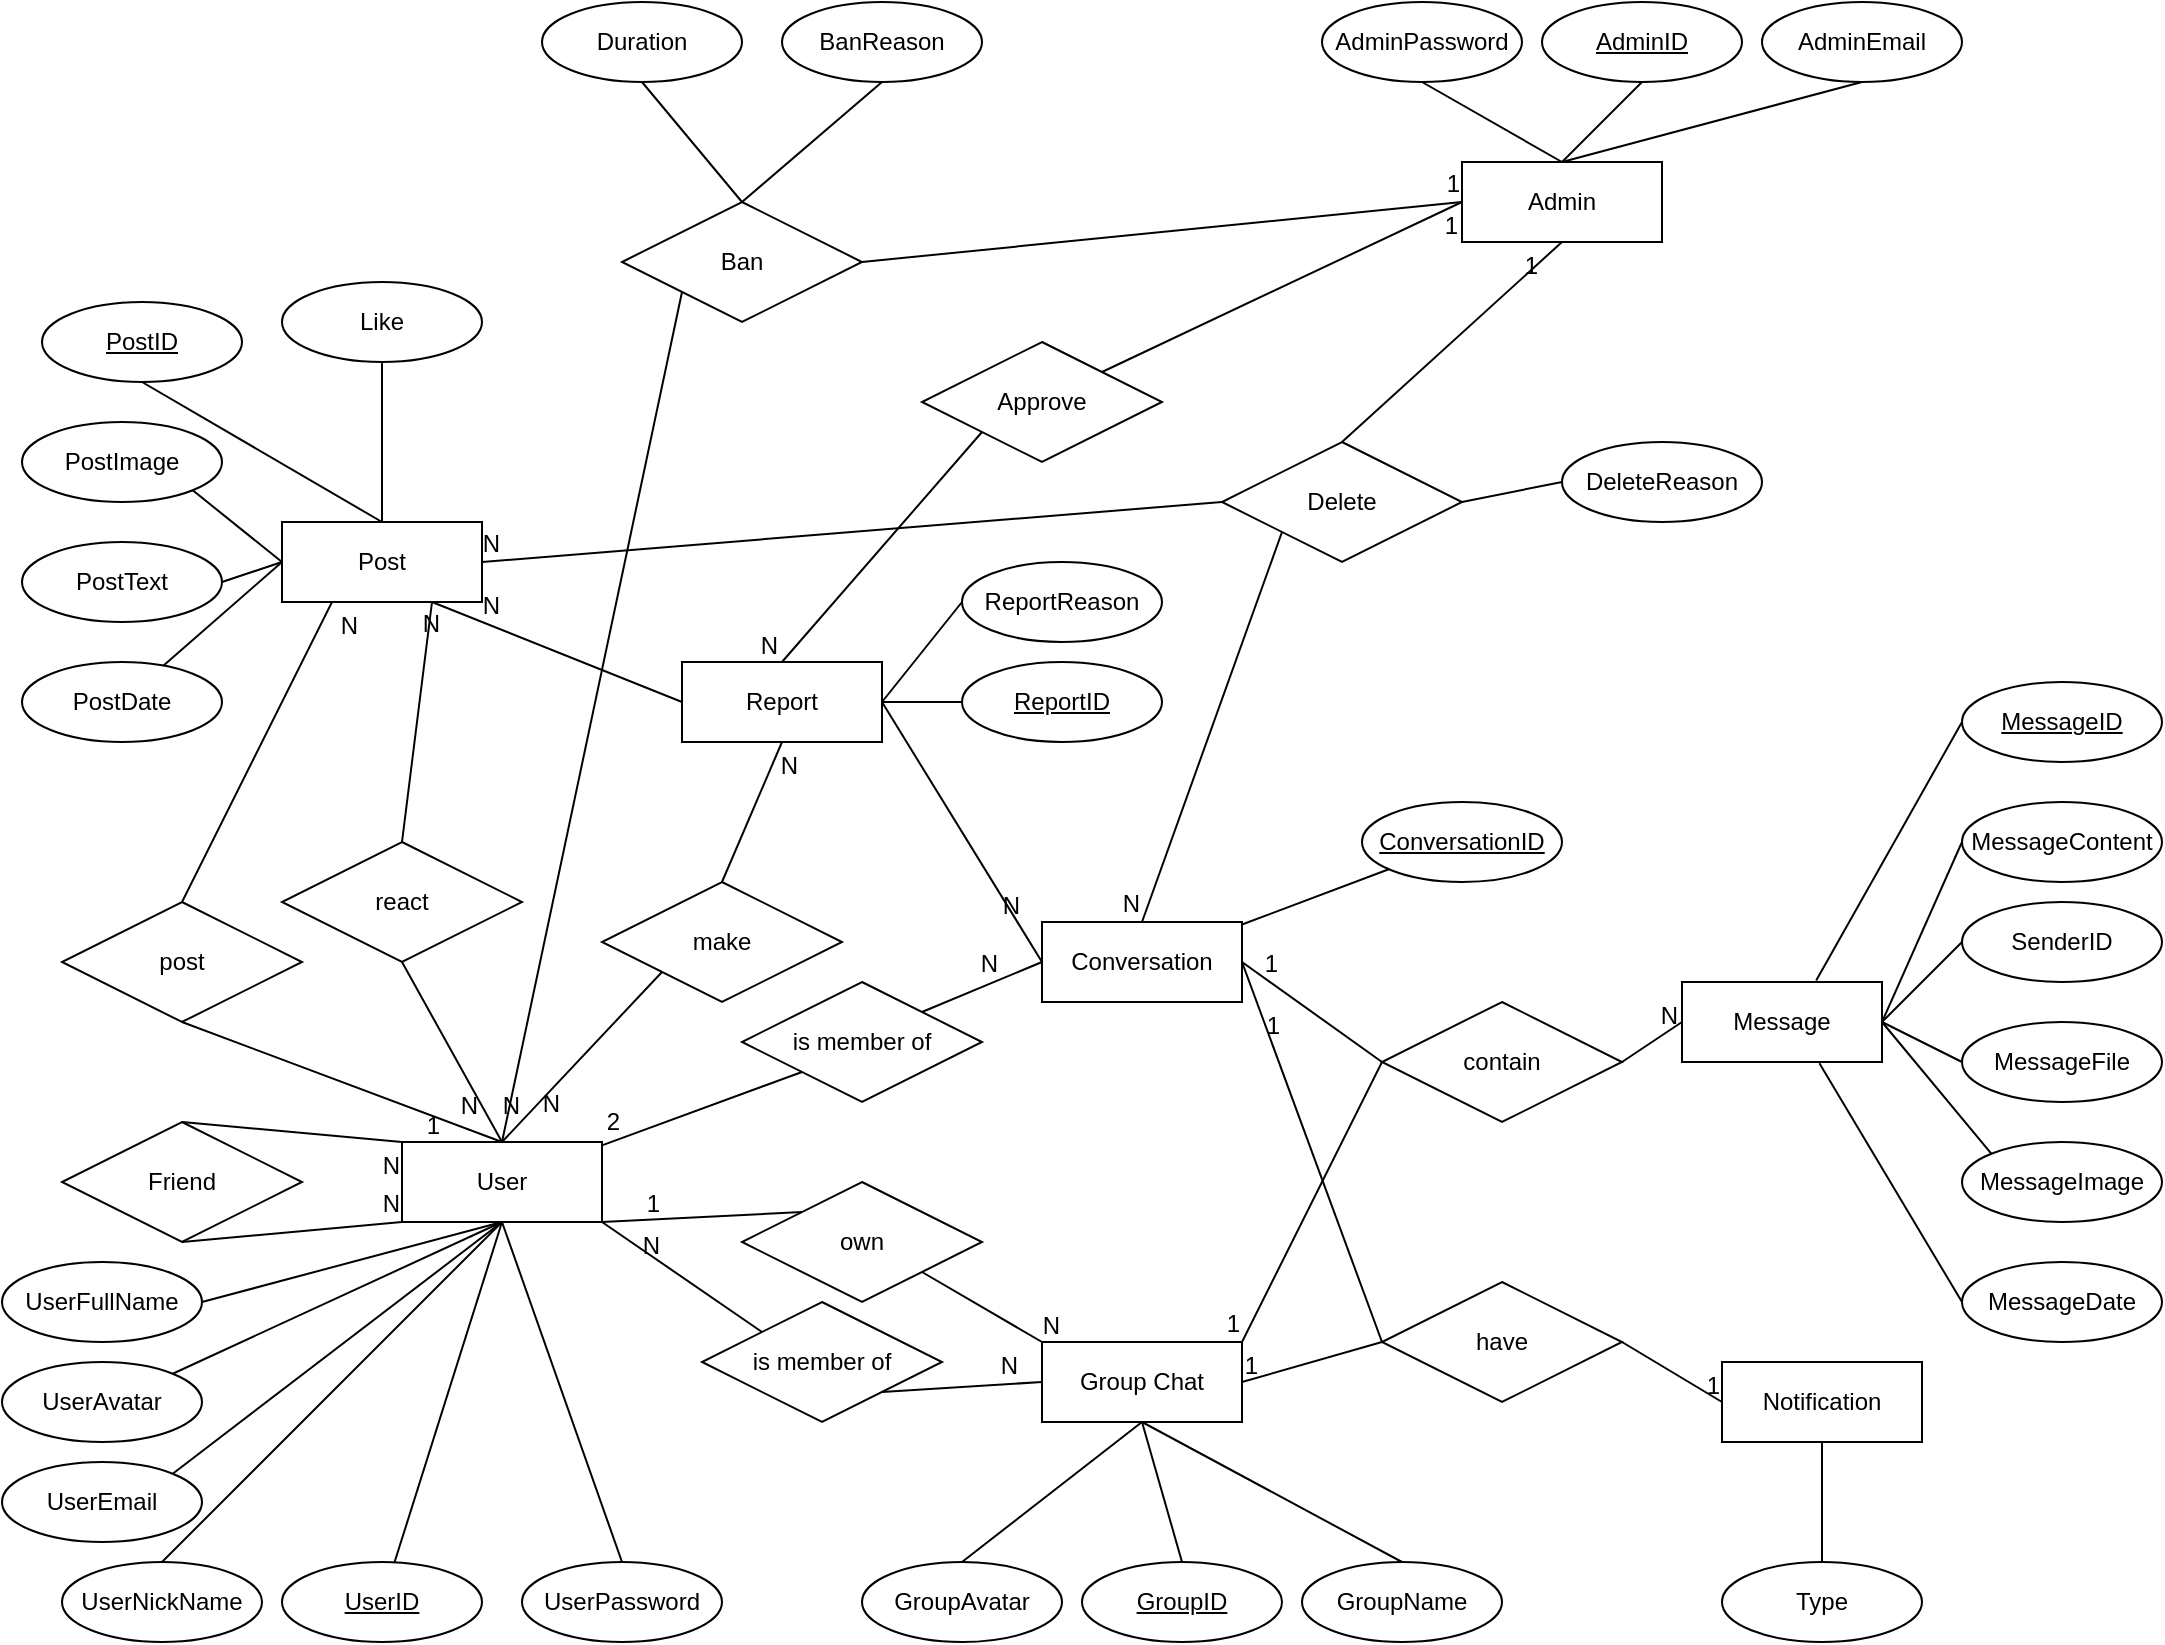 <mxfile version="24.3.0" type="device">
  <diagram id="R2lEEEUBdFMjLlhIrx00" name="Page-1">
    <mxGraphModel dx="1088" dy="434" grid="1" gridSize="10" guides="1" tooltips="1" connect="1" arrows="1" fold="1" page="1" pageScale="1" pageWidth="1100" pageHeight="1700" math="0" shadow="0" extFonts="Permanent Marker^https://fonts.googleapis.com/css?family=Permanent+Marker">
      <root>
        <mxCell id="0" />
        <mxCell id="1" parent="0" />
        <mxCell id="jnr5t35dVYKqkWViUGdp-8" value="User" style="whiteSpace=wrap;html=1;align=center;" parent="1" vertex="1">
          <mxGeometry x="210" y="630" width="100" height="40" as="geometry" />
        </mxCell>
        <mxCell id="jnr5t35dVYKqkWViUGdp-9" value="Group Chat" style="whiteSpace=wrap;html=1;align=center;" parent="1" vertex="1">
          <mxGeometry x="530" y="730" width="100" height="40" as="geometry" />
        </mxCell>
        <mxCell id="jnr5t35dVYKqkWViUGdp-10" value="Post" style="whiteSpace=wrap;html=1;align=center;" parent="1" vertex="1">
          <mxGeometry x="150" y="320" width="100" height="40" as="geometry" />
        </mxCell>
        <mxCell id="jnr5t35dVYKqkWViUGdp-11" value="Message" style="whiteSpace=wrap;html=1;align=center;" parent="1" vertex="1">
          <mxGeometry x="850" y="550" width="100" height="40" as="geometry" />
        </mxCell>
        <mxCell id="jnr5t35dVYKqkWViUGdp-12" value="Conversation" style="whiteSpace=wrap;html=1;align=center;" parent="1" vertex="1">
          <mxGeometry x="530" y="520" width="100" height="40" as="geometry" />
        </mxCell>
        <mxCell id="jnr5t35dVYKqkWViUGdp-13" value="is member of" style="shape=rhombus;perimeter=rhombusPerimeter;whiteSpace=wrap;html=1;align=center;" parent="1" vertex="1">
          <mxGeometry x="380" y="550" width="120" height="60" as="geometry" />
        </mxCell>
        <mxCell id="jnr5t35dVYKqkWViUGdp-15" value="post" style="shape=rhombus;perimeter=rhombusPerimeter;whiteSpace=wrap;html=1;align=center;" parent="1" vertex="1">
          <mxGeometry x="40" y="510" width="120" height="60" as="geometry" />
        </mxCell>
        <mxCell id="jnr5t35dVYKqkWViUGdp-16" value="contain" style="shape=rhombus;perimeter=rhombusPerimeter;whiteSpace=wrap;html=1;align=center;" parent="1" vertex="1">
          <mxGeometry x="700" y="560" width="120" height="60" as="geometry" />
        </mxCell>
        <mxCell id="jnr5t35dVYKqkWViUGdp-18" value="is member of" style="shape=rhombus;perimeter=rhombusPerimeter;whiteSpace=wrap;html=1;align=center;" parent="1" vertex="1">
          <mxGeometry x="360" y="710" width="120" height="60" as="geometry" />
        </mxCell>
        <mxCell id="jnr5t35dVYKqkWViUGdp-21" value="GroupID" style="ellipse;whiteSpace=wrap;html=1;align=center;fontStyle=4;" parent="1" vertex="1">
          <mxGeometry x="550" y="840" width="100" height="40" as="geometry" />
        </mxCell>
        <mxCell id="jnr5t35dVYKqkWViUGdp-22" value="ConversationID" style="ellipse;whiteSpace=wrap;html=1;align=center;fontStyle=4;" parent="1" vertex="1">
          <mxGeometry x="690" y="460" width="100" height="40" as="geometry" />
        </mxCell>
        <mxCell id="jnr5t35dVYKqkWViUGdp-23" value="UserID" style="ellipse;whiteSpace=wrap;html=1;align=center;fontStyle=4;" parent="1" vertex="1">
          <mxGeometry x="150" y="840" width="100" height="40" as="geometry" />
        </mxCell>
        <mxCell id="jnr5t35dVYKqkWViUGdp-24" value="MessageID" style="ellipse;whiteSpace=wrap;html=1;align=center;fontStyle=4;" parent="1" vertex="1">
          <mxGeometry x="990" y="400" width="100" height="40" as="geometry" />
        </mxCell>
        <mxCell id="jnr5t35dVYKqkWViUGdp-27" value="PostID" style="ellipse;whiteSpace=wrap;html=1;align=center;fontStyle=4;" parent="1" vertex="1">
          <mxGeometry x="30" y="210" width="100" height="40" as="geometry" />
        </mxCell>
        <mxCell id="jnr5t35dVYKqkWViUGdp-32" value="" style="endArrow=none;html=1;rounded=0;exitX=0;exitY=1;exitDx=0;exitDy=0;" parent="1" source="jnr5t35dVYKqkWViUGdp-13" target="jnr5t35dVYKqkWViUGdp-8" edge="1">
          <mxGeometry relative="1" as="geometry">
            <mxPoint x="500" y="690" as="sourcePoint" />
            <mxPoint x="660" y="690" as="targetPoint" />
          </mxGeometry>
        </mxCell>
        <mxCell id="jnr5t35dVYKqkWViUGdp-33" value="2" style="resizable=0;html=1;whiteSpace=wrap;align=right;verticalAlign=bottom;" parent="jnr5t35dVYKqkWViUGdp-32" connectable="0" vertex="1">
          <mxGeometry x="1" relative="1" as="geometry">
            <mxPoint x="10" y="-3" as="offset" />
          </mxGeometry>
        </mxCell>
        <mxCell id="jnr5t35dVYKqkWViUGdp-34" value="" style="endArrow=none;html=1;rounded=0;exitX=1;exitY=0;exitDx=0;exitDy=0;entryX=0;entryY=0.5;entryDx=0;entryDy=0;" parent="1" source="jnr5t35dVYKqkWViUGdp-13" target="jnr5t35dVYKqkWViUGdp-12" edge="1">
          <mxGeometry relative="1" as="geometry">
            <mxPoint x="500" y="690" as="sourcePoint" />
            <mxPoint x="660" y="690" as="targetPoint" />
          </mxGeometry>
        </mxCell>
        <mxCell id="jnr5t35dVYKqkWViUGdp-35" value="N" style="resizable=0;html=1;whiteSpace=wrap;align=right;verticalAlign=bottom;" parent="jnr5t35dVYKqkWViUGdp-34" connectable="0" vertex="1">
          <mxGeometry x="1" relative="1" as="geometry">
            <mxPoint x="-10" y="-20" as="offset" />
          </mxGeometry>
        </mxCell>
        <mxCell id="jnr5t35dVYKqkWViUGdp-37" value="" style="endArrow=none;html=1;rounded=0;entryX=0.5;entryY=1;entryDx=0;entryDy=0;" parent="1" source="jnr5t35dVYKqkWViUGdp-23" target="jnr5t35dVYKqkWViUGdp-8" edge="1">
          <mxGeometry relative="1" as="geometry">
            <mxPoint x="500" y="550" as="sourcePoint" />
            <mxPoint x="660" y="550" as="targetPoint" />
          </mxGeometry>
        </mxCell>
        <mxCell id="jnr5t35dVYKqkWViUGdp-40" value="" style="endArrow=none;html=1;rounded=0;" parent="1" source="jnr5t35dVYKqkWViUGdp-22" target="jnr5t35dVYKqkWViUGdp-12" edge="1">
          <mxGeometry relative="1" as="geometry">
            <mxPoint x="500" y="550" as="sourcePoint" />
            <mxPoint x="660" y="550" as="targetPoint" />
          </mxGeometry>
        </mxCell>
        <mxCell id="jnr5t35dVYKqkWViUGdp-41" value="" style="endArrow=none;html=1;rounded=0;entryX=1;entryY=0.5;entryDx=0;entryDy=0;exitX=0;exitY=0.5;exitDx=0;exitDy=0;" parent="1" source="jnr5t35dVYKqkWViUGdp-16" target="jnr5t35dVYKqkWViUGdp-12" edge="1">
          <mxGeometry relative="1" as="geometry">
            <mxPoint x="500" y="550" as="sourcePoint" />
            <mxPoint x="630" y="480" as="targetPoint" />
          </mxGeometry>
        </mxCell>
        <mxCell id="jnr5t35dVYKqkWViUGdp-42" value="1" style="resizable=0;html=1;whiteSpace=wrap;align=right;verticalAlign=bottom;" parent="jnr5t35dVYKqkWViUGdp-41" connectable="0" vertex="1">
          <mxGeometry x="1" relative="1" as="geometry">
            <mxPoint x="20" y="40" as="offset" />
          </mxGeometry>
        </mxCell>
        <mxCell id="jnr5t35dVYKqkWViUGdp-43" value="" style="endArrow=none;html=1;rounded=0;exitX=1;exitY=0.5;exitDx=0;exitDy=0;entryX=0;entryY=0.5;entryDx=0;entryDy=0;" parent="1" source="jnr5t35dVYKqkWViUGdp-16" target="jnr5t35dVYKqkWViUGdp-11" edge="1">
          <mxGeometry relative="1" as="geometry">
            <mxPoint x="810" y="640" as="sourcePoint" />
            <mxPoint x="680" y="490" as="targetPoint" />
          </mxGeometry>
        </mxCell>
        <mxCell id="jnr5t35dVYKqkWViUGdp-44" value="N" style="resizable=0;html=1;whiteSpace=wrap;align=right;verticalAlign=bottom;" parent="jnr5t35dVYKqkWViUGdp-43" connectable="0" vertex="1">
          <mxGeometry x="1" relative="1" as="geometry">
            <mxPoint y="5" as="offset" />
          </mxGeometry>
        </mxCell>
        <mxCell id="jnr5t35dVYKqkWViUGdp-46" value="" style="endArrow=none;html=1;rounded=0;exitX=0.671;exitY=-0.019;exitDx=0;exitDy=0;exitPerimeter=0;entryX=0;entryY=0.5;entryDx=0;entryDy=0;" parent="1" source="jnr5t35dVYKqkWViUGdp-11" target="jnr5t35dVYKqkWViUGdp-24" edge="1">
          <mxGeometry relative="1" as="geometry">
            <mxPoint x="670" y="570" as="sourcePoint" />
            <mxPoint x="830" y="570" as="targetPoint" />
          </mxGeometry>
        </mxCell>
        <mxCell id="jnr5t35dVYKqkWViUGdp-47" value="" style="endArrow=none;html=1;rounded=0;entryX=0.5;entryY=1;entryDx=0;entryDy=0;exitX=0.5;exitY=0;exitDx=0;exitDy=0;" parent="1" source="jnr5t35dVYKqkWViUGdp-10" target="jnr5t35dVYKqkWViUGdp-27" edge="1">
          <mxGeometry relative="1" as="geometry">
            <mxPoint x="200" y="300" as="sourcePoint" />
            <mxPoint x="910" y="150" as="targetPoint" />
          </mxGeometry>
        </mxCell>
        <mxCell id="jnr5t35dVYKqkWViUGdp-48" value="" style="endArrow=none;html=1;rounded=0;entryX=0.5;entryY=0;entryDx=0;entryDy=0;exitX=0.5;exitY=1;exitDx=0;exitDy=0;" parent="1" source="jnr5t35dVYKqkWViUGdp-15" target="jnr5t35dVYKqkWViUGdp-8" edge="1">
          <mxGeometry relative="1" as="geometry">
            <mxPoint x="300" y="410" as="sourcePoint" />
            <mxPoint x="590" y="790" as="targetPoint" />
          </mxGeometry>
        </mxCell>
        <mxCell id="jnr5t35dVYKqkWViUGdp-49" value="1" style="resizable=0;html=1;whiteSpace=wrap;align=right;verticalAlign=bottom;" parent="jnr5t35dVYKqkWViUGdp-48" connectable="0" vertex="1">
          <mxGeometry x="1" relative="1" as="geometry">
            <mxPoint x="-30" as="offset" />
          </mxGeometry>
        </mxCell>
        <mxCell id="jnr5t35dVYKqkWViUGdp-50" value="" style="endArrow=none;html=1;rounded=0;entryX=0.25;entryY=1;entryDx=0;entryDy=0;exitX=0.5;exitY=0;exitDx=0;exitDy=0;" parent="1" source="jnr5t35dVYKqkWViUGdp-15" target="jnr5t35dVYKqkWViUGdp-10" edge="1">
          <mxGeometry relative="1" as="geometry">
            <mxPoint x="140" y="420" as="sourcePoint" />
            <mxPoint x="710" y="150" as="targetPoint" />
          </mxGeometry>
        </mxCell>
        <mxCell id="jnr5t35dVYKqkWViUGdp-51" value="N" style="resizable=0;html=1;whiteSpace=wrap;align=right;verticalAlign=bottom;" parent="jnr5t35dVYKqkWViUGdp-50" connectable="0" vertex="1">
          <mxGeometry x="1" relative="1" as="geometry">
            <mxPoint x="15" y="20" as="offset" />
          </mxGeometry>
        </mxCell>
        <mxCell id="jnr5t35dVYKqkWViUGdp-54" value="" style="endArrow=none;html=1;rounded=0;entryX=1;entryY=1;entryDx=0;entryDy=0;exitX=0;exitY=0;exitDx=0;exitDy=0;" parent="1" source="jnr5t35dVYKqkWViUGdp-18" target="jnr5t35dVYKqkWViUGdp-8" edge="1">
          <mxGeometry relative="1" as="geometry">
            <mxPoint x="230" y="850" as="sourcePoint" />
            <mxPoint x="390" y="850" as="targetPoint" />
          </mxGeometry>
        </mxCell>
        <mxCell id="jnr5t35dVYKqkWViUGdp-55" value="N" style="resizable=0;html=1;whiteSpace=wrap;align=right;verticalAlign=bottom;" parent="jnr5t35dVYKqkWViUGdp-54" connectable="0" vertex="1">
          <mxGeometry x="1" relative="1" as="geometry">
            <mxPoint x="30" y="20" as="offset" />
          </mxGeometry>
        </mxCell>
        <mxCell id="jnr5t35dVYKqkWViUGdp-56" value="" style="endArrow=none;html=1;rounded=0;entryX=0;entryY=0.5;entryDx=0;entryDy=0;exitX=1;exitY=1;exitDx=0;exitDy=0;" parent="1" source="jnr5t35dVYKqkWViUGdp-18" target="jnr5t35dVYKqkWViUGdp-9" edge="1">
          <mxGeometry relative="1" as="geometry">
            <mxPoint x="230" y="850" as="sourcePoint" />
            <mxPoint x="390" y="850" as="targetPoint" />
          </mxGeometry>
        </mxCell>
        <mxCell id="jnr5t35dVYKqkWViUGdp-57" value="N" style="resizable=0;html=1;whiteSpace=wrap;align=right;verticalAlign=bottom;" parent="jnr5t35dVYKqkWViUGdp-56" connectable="0" vertex="1">
          <mxGeometry x="1" relative="1" as="geometry">
            <mxPoint x="-10" as="offset" />
          </mxGeometry>
        </mxCell>
        <mxCell id="jnr5t35dVYKqkWViUGdp-58" value="" style="endArrow=none;html=1;rounded=0;entryX=0.5;entryY=0;entryDx=0;entryDy=0;exitX=0.5;exitY=1;exitDx=0;exitDy=0;" parent="1" source="jnr5t35dVYKqkWViUGdp-9" target="jnr5t35dVYKqkWViUGdp-21" edge="1">
          <mxGeometry relative="1" as="geometry">
            <mxPoint x="110" y="900" as="sourcePoint" />
            <mxPoint x="270" y="900" as="targetPoint" />
          </mxGeometry>
        </mxCell>
        <mxCell id="jnr5t35dVYKqkWViUGdp-59" value="Friend" style="shape=rhombus;perimeter=rhombusPerimeter;whiteSpace=wrap;html=1;align=center;" parent="1" vertex="1">
          <mxGeometry x="40" y="620" width="120" height="60" as="geometry" />
        </mxCell>
        <mxCell id="jnr5t35dVYKqkWViUGdp-61" value="" style="endArrow=none;html=1;rounded=0;entryX=0;entryY=0;entryDx=0;entryDy=0;exitX=0.5;exitY=0;exitDx=0;exitDy=0;" parent="1" source="jnr5t35dVYKqkWViUGdp-59" target="jnr5t35dVYKqkWViUGdp-8" edge="1">
          <mxGeometry relative="1" as="geometry">
            <mxPoint x="480" y="590" as="sourcePoint" />
            <mxPoint x="640" y="590" as="targetPoint" />
          </mxGeometry>
        </mxCell>
        <mxCell id="jnr5t35dVYKqkWViUGdp-62" value="N" style="resizable=0;html=1;whiteSpace=wrap;align=right;verticalAlign=bottom;" parent="jnr5t35dVYKqkWViUGdp-61" connectable="0" vertex="1">
          <mxGeometry x="1" relative="1" as="geometry">
            <mxPoint y="20" as="offset" />
          </mxGeometry>
        </mxCell>
        <mxCell id="jnr5t35dVYKqkWViUGdp-63" value="" style="endArrow=none;html=1;rounded=0;entryX=0;entryY=1;entryDx=0;entryDy=0;exitX=0.5;exitY=1;exitDx=0;exitDy=0;" parent="1" source="jnr5t35dVYKqkWViUGdp-59" target="jnr5t35dVYKqkWViUGdp-8" edge="1">
          <mxGeometry relative="1" as="geometry">
            <mxPoint x="300" y="670" as="sourcePoint" />
            <mxPoint x="460" y="670" as="targetPoint" />
          </mxGeometry>
        </mxCell>
        <mxCell id="jnr5t35dVYKqkWViUGdp-64" value="N" style="resizable=0;html=1;whiteSpace=wrap;align=right;verticalAlign=bottom;" parent="jnr5t35dVYKqkWViUGdp-63" connectable="0" vertex="1">
          <mxGeometry x="1" relative="1" as="geometry" />
        </mxCell>
        <mxCell id="jnr5t35dVYKqkWViUGdp-65" value="own" style="shape=rhombus;perimeter=rhombusPerimeter;whiteSpace=wrap;html=1;align=center;" parent="1" vertex="1">
          <mxGeometry x="380" y="650" width="120" height="60" as="geometry" />
        </mxCell>
        <mxCell id="jnr5t35dVYKqkWViUGdp-69" value="" style="endArrow=none;html=1;rounded=0;entryX=1;entryY=0;entryDx=0;entryDy=0;exitX=0;exitY=0.5;exitDx=0;exitDy=0;" parent="1" source="jnr5t35dVYKqkWViUGdp-16" target="jnr5t35dVYKqkWViUGdp-9" edge="1">
          <mxGeometry relative="1" as="geometry">
            <mxPoint x="720" y="715" as="sourcePoint" />
            <mxPoint x="470" y="820" as="targetPoint" />
          </mxGeometry>
        </mxCell>
        <mxCell id="jnr5t35dVYKqkWViUGdp-70" value="1" style="resizable=0;html=1;whiteSpace=wrap;align=right;verticalAlign=bottom;" parent="jnr5t35dVYKqkWViUGdp-69" connectable="0" vertex="1">
          <mxGeometry x="1" relative="1" as="geometry" />
        </mxCell>
        <mxCell id="jnr5t35dVYKqkWViUGdp-72" value="" style="endArrow=none;html=1;rounded=0;entryX=1;entryY=1;entryDx=0;entryDy=0;exitX=0;exitY=0;exitDx=0;exitDy=0;" parent="1" source="jnr5t35dVYKqkWViUGdp-65" target="jnr5t35dVYKqkWViUGdp-8" edge="1">
          <mxGeometry relative="1" as="geometry">
            <mxPoint x="250" y="800" as="sourcePoint" />
            <mxPoint x="410" y="800" as="targetPoint" />
          </mxGeometry>
        </mxCell>
        <mxCell id="jnr5t35dVYKqkWViUGdp-73" value="1" style="resizable=0;html=1;whiteSpace=wrap;align=right;verticalAlign=bottom;" parent="jnr5t35dVYKqkWViUGdp-72" connectable="0" vertex="1">
          <mxGeometry x="1" relative="1" as="geometry">
            <mxPoint x="30" as="offset" />
          </mxGeometry>
        </mxCell>
        <mxCell id="jnr5t35dVYKqkWViUGdp-74" value="" style="endArrow=none;html=1;rounded=0;exitX=1;exitY=1;exitDx=0;exitDy=0;entryX=0;entryY=0;entryDx=0;entryDy=0;" parent="1" source="jnr5t35dVYKqkWViUGdp-65" target="jnr5t35dVYKqkWViUGdp-9" edge="1">
          <mxGeometry relative="1" as="geometry">
            <mxPoint x="250" y="800" as="sourcePoint" />
            <mxPoint x="590" y="810" as="targetPoint" />
          </mxGeometry>
        </mxCell>
        <mxCell id="jnr5t35dVYKqkWViUGdp-75" value="N" style="resizable=0;html=1;whiteSpace=wrap;align=right;verticalAlign=bottom;" parent="jnr5t35dVYKqkWViUGdp-74" connectable="0" vertex="1">
          <mxGeometry x="1" relative="1" as="geometry">
            <mxPoint x="10" as="offset" />
          </mxGeometry>
        </mxCell>
        <mxCell id="FNGWZpLcqbX-GjJXixlr-2" value="Admin" style="whiteSpace=wrap;html=1;align=center;" parent="1" vertex="1">
          <mxGeometry x="740" y="140" width="100" height="40" as="geometry" />
        </mxCell>
        <mxCell id="FNGWZpLcqbX-GjJXixlr-4" value="react" style="shape=rhombus;perimeter=rhombusPerimeter;whiteSpace=wrap;html=1;align=center;" parent="1" vertex="1">
          <mxGeometry x="150" y="480" width="120" height="60" as="geometry" />
        </mxCell>
        <mxCell id="FNGWZpLcqbX-GjJXixlr-15" value="" style="endArrow=none;html=1;rounded=0;entryX=0.75;entryY=1;entryDx=0;entryDy=0;exitX=0.5;exitY=0;exitDx=0;exitDy=0;" parent="1" source="FNGWZpLcqbX-GjJXixlr-4" target="jnr5t35dVYKqkWViUGdp-10" edge="1">
          <mxGeometry relative="1" as="geometry">
            <mxPoint x="260" y="410" as="sourcePoint" />
            <mxPoint x="440" y="390" as="targetPoint" />
          </mxGeometry>
        </mxCell>
        <mxCell id="FNGWZpLcqbX-GjJXixlr-16" value="N" style="resizable=0;html=1;whiteSpace=wrap;align=right;verticalAlign=bottom;" parent="FNGWZpLcqbX-GjJXixlr-15" connectable="0" vertex="1">
          <mxGeometry x="1" relative="1" as="geometry">
            <mxPoint x="5" y="20" as="offset" />
          </mxGeometry>
        </mxCell>
        <mxCell id="FNGWZpLcqbX-GjJXixlr-17" value="" style="endArrow=none;html=1;rounded=0;exitX=0.5;exitY=1;exitDx=0;exitDy=0;entryX=0.5;entryY=0;entryDx=0;entryDy=0;" parent="1" source="FNGWZpLcqbX-GjJXixlr-4" target="jnr5t35dVYKqkWViUGdp-8" edge="1">
          <mxGeometry relative="1" as="geometry">
            <mxPoint x="280" y="480" as="sourcePoint" />
            <mxPoint x="240" y="600" as="targetPoint" />
            <Array as="points" />
          </mxGeometry>
        </mxCell>
        <mxCell id="FNGWZpLcqbX-GjJXixlr-18" value="N" style="resizable=0;html=1;whiteSpace=wrap;align=right;verticalAlign=bottom;" parent="FNGWZpLcqbX-GjJXixlr-17" connectable="0" vertex="1">
          <mxGeometry x="1" relative="1" as="geometry">
            <mxPoint x="10" y="-10" as="offset" />
          </mxGeometry>
        </mxCell>
        <mxCell id="Y2GVKlUuFtBU3G3jMzwH-1" value="UserFullName" style="ellipse;whiteSpace=wrap;html=1;align=center;" parent="1" vertex="1">
          <mxGeometry x="10" y="690" width="100" height="40" as="geometry" />
        </mxCell>
        <mxCell id="Y2GVKlUuFtBU3G3jMzwH-2" value="UserPassword" style="ellipse;whiteSpace=wrap;html=1;align=center;" parent="1" vertex="1">
          <mxGeometry x="270" y="840" width="100" height="40" as="geometry" />
        </mxCell>
        <mxCell id="Y2GVKlUuFtBU3G3jMzwH-3" value="UserAvatar" style="ellipse;whiteSpace=wrap;html=1;align=center;" parent="1" vertex="1">
          <mxGeometry x="10" y="740" width="100" height="40" as="geometry" />
        </mxCell>
        <mxCell id="Y2GVKlUuFtBU3G3jMzwH-4" value="UserEmail" style="ellipse;whiteSpace=wrap;html=1;align=center;" parent="1" vertex="1">
          <mxGeometry x="10" y="790" width="100" height="40" as="geometry" />
        </mxCell>
        <mxCell id="Y2GVKlUuFtBU3G3jMzwH-6" value="PostText" style="ellipse;whiteSpace=wrap;html=1;align=center;" parent="1" vertex="1">
          <mxGeometry x="20" y="330" width="100" height="40" as="geometry" />
        </mxCell>
        <mxCell id="Y2GVKlUuFtBU3G3jMzwH-7" value="PostImage" style="ellipse;whiteSpace=wrap;html=1;align=center;" parent="1" vertex="1">
          <mxGeometry x="20" y="270" width="100" height="40" as="geometry" />
        </mxCell>
        <mxCell id="Y2GVKlUuFtBU3G3jMzwH-8" value="MessageContent" style="ellipse;whiteSpace=wrap;html=1;align=center;" parent="1" vertex="1">
          <mxGeometry x="990" y="460" width="100" height="40" as="geometry" />
        </mxCell>
        <mxCell id="Y2GVKlUuFtBU3G3jMzwH-9" value="SenderID" style="ellipse;whiteSpace=wrap;html=1;align=center;" parent="1" vertex="1">
          <mxGeometry x="990" y="510" width="100" height="40" as="geometry" />
        </mxCell>
        <mxCell id="Y2GVKlUuFtBU3G3jMzwH-10" value="GroupName" style="ellipse;whiteSpace=wrap;html=1;align=center;" parent="1" vertex="1">
          <mxGeometry x="660" y="840" width="100" height="40" as="geometry" />
        </mxCell>
        <mxCell id="Y2GVKlUuFtBU3G3jMzwH-11" value="MessageDate" style="ellipse;whiteSpace=wrap;html=1;align=center;" parent="1" vertex="1">
          <mxGeometry x="990" y="690" width="100" height="40" as="geometry" />
        </mxCell>
        <mxCell id="Y2GVKlUuFtBU3G3jMzwH-12" value="PostDate" style="ellipse;whiteSpace=wrap;html=1;align=center;" parent="1" vertex="1">
          <mxGeometry x="20" y="390" width="100" height="40" as="geometry" />
        </mxCell>
        <mxCell id="Y2GVKlUuFtBU3G3jMzwH-13" value="Like" style="ellipse;whiteSpace=wrap;html=1;align=center;" parent="1" vertex="1">
          <mxGeometry x="150" y="200" width="100" height="40" as="geometry" />
        </mxCell>
        <mxCell id="Y2GVKlUuFtBU3G3jMzwH-14" value="" style="endArrow=none;html=1;rounded=0;entryX=0.5;entryY=1;entryDx=0;entryDy=0;exitX=1;exitY=0.5;exitDx=0;exitDy=0;" parent="1" source="Y2GVKlUuFtBU3G3jMzwH-1" target="jnr5t35dVYKqkWViUGdp-8" edge="1">
          <mxGeometry relative="1" as="geometry">
            <mxPoint x="240" y="720" as="sourcePoint" />
            <mxPoint x="400" y="720" as="targetPoint" />
          </mxGeometry>
        </mxCell>
        <mxCell id="Y2GVKlUuFtBU3G3jMzwH-15" value="" style="endArrow=none;html=1;rounded=0;entryX=0.5;entryY=1;entryDx=0;entryDy=0;exitX=1;exitY=0;exitDx=0;exitDy=0;" parent="1" source="Y2GVKlUuFtBU3G3jMzwH-3" target="jnr5t35dVYKqkWViUGdp-8" edge="1">
          <mxGeometry relative="1" as="geometry">
            <mxPoint x="240" y="720" as="sourcePoint" />
            <mxPoint x="400" y="720" as="targetPoint" />
          </mxGeometry>
        </mxCell>
        <mxCell id="Y2GVKlUuFtBU3G3jMzwH-16" value="" style="endArrow=none;html=1;rounded=0;entryX=0.5;entryY=1;entryDx=0;entryDy=0;exitX=1;exitY=0;exitDx=0;exitDy=0;" parent="1" source="Y2GVKlUuFtBU3G3jMzwH-4" target="jnr5t35dVYKqkWViUGdp-8" edge="1">
          <mxGeometry relative="1" as="geometry">
            <mxPoint x="240" y="720" as="sourcePoint" />
            <mxPoint x="400" y="720" as="targetPoint" />
          </mxGeometry>
        </mxCell>
        <mxCell id="Y2GVKlUuFtBU3G3jMzwH-17" value="" style="endArrow=none;html=1;rounded=0;entryX=0.5;entryY=1;entryDx=0;entryDy=0;exitX=0.5;exitY=0;exitDx=0;exitDy=0;" parent="1" source="Y2GVKlUuFtBU3G3jMzwH-2" target="jnr5t35dVYKqkWViUGdp-8" edge="1">
          <mxGeometry relative="1" as="geometry">
            <mxPoint x="240" y="720" as="sourcePoint" />
            <mxPoint x="400" y="720" as="targetPoint" />
          </mxGeometry>
        </mxCell>
        <mxCell id="Y2GVKlUuFtBU3G3jMzwH-18" value="" style="endArrow=none;html=1;rounded=0;entryX=0;entryY=0.5;entryDx=0;entryDy=0;" parent="1" source="Y2GVKlUuFtBU3G3jMzwH-12" target="jnr5t35dVYKqkWViUGdp-10" edge="1">
          <mxGeometry relative="1" as="geometry">
            <mxPoint x="240" y="630" as="sourcePoint" />
            <mxPoint x="400" y="630" as="targetPoint" />
          </mxGeometry>
        </mxCell>
        <mxCell id="Y2GVKlUuFtBU3G3jMzwH-19" value="" style="endArrow=none;html=1;rounded=0;entryX=0;entryY=0.5;entryDx=0;entryDy=0;exitX=1;exitY=0.5;exitDx=0;exitDy=0;" parent="1" source="Y2GVKlUuFtBU3G3jMzwH-6" target="jnr5t35dVYKqkWViUGdp-10" edge="1">
          <mxGeometry relative="1" as="geometry">
            <mxPoint x="240" y="430" as="sourcePoint" />
            <mxPoint x="400" y="430" as="targetPoint" />
          </mxGeometry>
        </mxCell>
        <mxCell id="Y2GVKlUuFtBU3G3jMzwH-20" value="" style="endArrow=none;html=1;rounded=0;entryX=1;entryY=1;entryDx=0;entryDy=0;exitX=0;exitY=0.5;exitDx=0;exitDy=0;" parent="1" source="jnr5t35dVYKqkWViUGdp-10" target="Y2GVKlUuFtBU3G3jMzwH-7" edge="1">
          <mxGeometry relative="1" as="geometry">
            <mxPoint x="240" y="430" as="sourcePoint" />
            <mxPoint x="400" y="430" as="targetPoint" />
          </mxGeometry>
        </mxCell>
        <mxCell id="Y2GVKlUuFtBU3G3jMzwH-21" value="" style="endArrow=none;html=1;rounded=0;entryX=0.5;entryY=1;entryDx=0;entryDy=0;exitX=0.5;exitY=0;exitDx=0;exitDy=0;" parent="1" source="jnr5t35dVYKqkWViUGdp-10" target="Y2GVKlUuFtBU3G3jMzwH-13" edge="1">
          <mxGeometry relative="1" as="geometry">
            <mxPoint x="240" y="430" as="sourcePoint" />
            <mxPoint x="400" y="430" as="targetPoint" />
          </mxGeometry>
        </mxCell>
        <mxCell id="Y2GVKlUuFtBU3G3jMzwH-22" value="" style="endArrow=none;html=1;rounded=0;entryX=0;entryY=0.5;entryDx=0;entryDy=0;exitX=0.687;exitY=1.017;exitDx=0;exitDy=0;exitPerimeter=0;" parent="1" source="jnr5t35dVYKqkWViUGdp-11" target="Y2GVKlUuFtBU3G3jMzwH-11" edge="1">
          <mxGeometry relative="1" as="geometry">
            <mxPoint x="780" y="620" as="sourcePoint" />
            <mxPoint x="880" y="760" as="targetPoint" />
          </mxGeometry>
        </mxCell>
        <mxCell id="Y2GVKlUuFtBU3G3jMzwH-23" value="" style="endArrow=none;html=1;rounded=0;exitX=1;exitY=0.5;exitDx=0;exitDy=0;entryX=0;entryY=0.5;entryDx=0;entryDy=0;" parent="1" source="jnr5t35dVYKqkWViUGdp-11" target="Y2GVKlUuFtBU3G3jMzwH-9" edge="1">
          <mxGeometry relative="1" as="geometry">
            <mxPoint x="720" y="660" as="sourcePoint" />
            <mxPoint x="880" y="660" as="targetPoint" />
          </mxGeometry>
        </mxCell>
        <mxCell id="Y2GVKlUuFtBU3G3jMzwH-24" value="" style="endArrow=none;html=1;rounded=0;entryX=0;entryY=0.5;entryDx=0;entryDy=0;exitX=1;exitY=0.5;exitDx=0;exitDy=0;" parent="1" source="jnr5t35dVYKqkWViUGdp-11" target="Y2GVKlUuFtBU3G3jMzwH-8" edge="1">
          <mxGeometry relative="1" as="geometry">
            <mxPoint x="720" y="660" as="sourcePoint" />
            <mxPoint x="880" y="660" as="targetPoint" />
          </mxGeometry>
        </mxCell>
        <mxCell id="Y2GVKlUuFtBU3G3jMzwH-25" value="" style="endArrow=none;html=1;rounded=0;entryX=0.5;entryY=0;entryDx=0;entryDy=0;exitX=0.5;exitY=1;exitDx=0;exitDy=0;" parent="1" source="jnr5t35dVYKqkWViUGdp-9" target="Y2GVKlUuFtBU3G3jMzwH-10" edge="1">
          <mxGeometry relative="1" as="geometry">
            <mxPoint x="700" y="820" as="sourcePoint" />
            <mxPoint x="860" y="820" as="targetPoint" />
          </mxGeometry>
        </mxCell>
        <mxCell id="bVT8bqeU5Rs17WMrXJt0-1" value="GroupAvatar" style="ellipse;whiteSpace=wrap;html=1;align=center;" parent="1" vertex="1">
          <mxGeometry x="440" y="840" width="100" height="40" as="geometry" />
        </mxCell>
        <mxCell id="bVT8bqeU5Rs17WMrXJt0-2" value="" style="endArrow=none;html=1;rounded=0;entryX=0.5;entryY=0;entryDx=0;entryDy=0;exitX=0.5;exitY=1;exitDx=0;exitDy=0;" parent="1" source="jnr5t35dVYKqkWViUGdp-9" target="bVT8bqeU5Rs17WMrXJt0-1" edge="1">
          <mxGeometry relative="1" as="geometry">
            <mxPoint x="600" y="780" as="sourcePoint" />
            <mxPoint x="720" y="850" as="targetPoint" />
          </mxGeometry>
        </mxCell>
        <mxCell id="bVT8bqeU5Rs17WMrXJt0-3" value="UserNickName" style="ellipse;whiteSpace=wrap;html=1;align=center;" parent="1" vertex="1">
          <mxGeometry x="40" y="840" width="100" height="40" as="geometry" />
        </mxCell>
        <mxCell id="bVT8bqeU5Rs17WMrXJt0-4" value="" style="endArrow=none;html=1;rounded=0;exitX=0.5;exitY=0;exitDx=0;exitDy=0;" parent="1" source="bVT8bqeU5Rs17WMrXJt0-3" edge="1">
          <mxGeometry relative="1" as="geometry">
            <mxPoint x="290" y="730" as="sourcePoint" />
            <mxPoint x="260" y="670" as="targetPoint" />
          </mxGeometry>
        </mxCell>
        <mxCell id="bVT8bqeU5Rs17WMrXJt0-7" value="" style="endArrow=none;html=1;rounded=0;entryX=0;entryY=0.5;entryDx=0;entryDy=0;exitX=1;exitY=0.5;exitDx=0;exitDy=0;" parent="1" source="PubQBw7nAv_QoJPG8alE-1" target="jnr5t35dVYKqkWViUGdp-12" edge="1">
          <mxGeometry relative="1" as="geometry">
            <mxPoint x="440" y="480" as="sourcePoint" />
            <mxPoint x="400" y="580" as="targetPoint" />
            <Array as="points" />
          </mxGeometry>
        </mxCell>
        <mxCell id="bVT8bqeU5Rs17WMrXJt0-8" value="N" style="resizable=0;html=1;whiteSpace=wrap;align=right;verticalAlign=bottom;" parent="bVT8bqeU5Rs17WMrXJt0-7" connectable="0" vertex="1">
          <mxGeometry x="1" relative="1" as="geometry">
            <mxPoint x="-20" y="10" as="offset" />
          </mxGeometry>
        </mxCell>
        <mxCell id="bVT8bqeU5Rs17WMrXJt0-10" value="" style="endArrow=none;html=1;rounded=0;entryX=0.75;entryY=1;entryDx=0;entryDy=0;exitX=0;exitY=0.5;exitDx=0;exitDy=0;" parent="1" target="jnr5t35dVYKqkWViUGdp-10" edge="1" source="PubQBw7nAv_QoJPG8alE-1">
          <mxGeometry relative="1" as="geometry">
            <mxPoint x="320" y="390" as="sourcePoint" />
            <mxPoint x="420" y="420" as="targetPoint" />
          </mxGeometry>
        </mxCell>
        <mxCell id="bVT8bqeU5Rs17WMrXJt0-11" value="N" style="resizable=0;html=1;whiteSpace=wrap;align=right;verticalAlign=bottom;" parent="bVT8bqeU5Rs17WMrXJt0-10" connectable="0" vertex="1">
          <mxGeometry x="1" relative="1" as="geometry">
            <mxPoint x="35" y="10" as="offset" />
          </mxGeometry>
        </mxCell>
        <mxCell id="bVT8bqeU5Rs17WMrXJt0-15" value="ReportReason" style="ellipse;whiteSpace=wrap;html=1;align=center;" parent="1" vertex="1">
          <mxGeometry x="490" y="340" width="100" height="40" as="geometry" />
        </mxCell>
        <mxCell id="bVT8bqeU5Rs17WMrXJt0-16" value="" style="endArrow=none;html=1;rounded=0;entryX=0;entryY=0.5;entryDx=0;entryDy=0;exitX=1;exitY=0.5;exitDx=0;exitDy=0;" parent="1" source="PubQBw7nAv_QoJPG8alE-1" target="bVT8bqeU5Rs17WMrXJt0-15" edge="1">
          <mxGeometry relative="1" as="geometry">
            <mxPoint x="450" y="390" as="sourcePoint" />
            <mxPoint x="400" y="440" as="targetPoint" />
          </mxGeometry>
        </mxCell>
        <mxCell id="bVT8bqeU5Rs17WMrXJt0-17" value="MessageImage" style="ellipse;whiteSpace=wrap;html=1;align=center;" parent="1" vertex="1">
          <mxGeometry x="990" y="630" width="100" height="40" as="geometry" />
        </mxCell>
        <mxCell id="bVT8bqeU5Rs17WMrXJt0-18" value="MessageFile" style="ellipse;whiteSpace=wrap;html=1;align=center;" parent="1" vertex="1">
          <mxGeometry x="990" y="570" width="100" height="40" as="geometry" />
        </mxCell>
        <mxCell id="bVT8bqeU5Rs17WMrXJt0-19" value="" style="endArrow=none;html=1;rounded=0;exitX=1;exitY=0.5;exitDx=0;exitDy=0;entryX=0;entryY=0.5;entryDx=0;entryDy=0;" parent="1" source="jnr5t35dVYKqkWViUGdp-11" target="bVT8bqeU5Rs17WMrXJt0-18" edge="1">
          <mxGeometry relative="1" as="geometry">
            <mxPoint x="960" y="580" as="sourcePoint" />
            <mxPoint x="1029" y="546" as="targetPoint" />
          </mxGeometry>
        </mxCell>
        <mxCell id="bVT8bqeU5Rs17WMrXJt0-20" value="" style="endArrow=none;html=1;rounded=0;exitX=1;exitY=0.5;exitDx=0;exitDy=0;entryX=0;entryY=0;entryDx=0;entryDy=0;" parent="1" source="jnr5t35dVYKqkWViUGdp-11" target="bVT8bqeU5Rs17WMrXJt0-17" edge="1">
          <mxGeometry relative="1" as="geometry">
            <mxPoint x="970" y="590" as="sourcePoint" />
            <mxPoint x="1039" y="556" as="targetPoint" />
          </mxGeometry>
        </mxCell>
        <mxCell id="bVT8bqeU5Rs17WMrXJt0-21" value="have" style="shape=rhombus;perimeter=rhombusPerimeter;whiteSpace=wrap;html=1;align=center;" parent="1" vertex="1">
          <mxGeometry x="700" y="700" width="120" height="60" as="geometry" />
        </mxCell>
        <mxCell id="bVT8bqeU5Rs17WMrXJt0-23" value="Notification" style="whiteSpace=wrap;html=1;align=center;" parent="1" vertex="1">
          <mxGeometry x="870" y="740" width="100" height="40" as="geometry" />
        </mxCell>
        <mxCell id="bVT8bqeU5Rs17WMrXJt0-25" value="Type" style="ellipse;whiteSpace=wrap;html=1;align=center;" parent="1" vertex="1">
          <mxGeometry x="870" y="840" width="100" height="40" as="geometry" />
        </mxCell>
        <mxCell id="bVT8bqeU5Rs17WMrXJt0-27" value="" style="endArrow=none;html=1;rounded=0;entryX=0.5;entryY=0;entryDx=0;entryDy=0;exitX=0.5;exitY=1;exitDx=0;exitDy=0;" parent="1" source="bVT8bqeU5Rs17WMrXJt0-23" target="bVT8bqeU5Rs17WMrXJt0-25" edge="1">
          <mxGeometry relative="1" as="geometry">
            <mxPoint x="650" y="790" as="sourcePoint" />
            <mxPoint x="810" y="790" as="targetPoint" />
          </mxGeometry>
        </mxCell>
        <mxCell id="bVT8bqeU5Rs17WMrXJt0-29" value="" style="endArrow=none;html=1;rounded=0;entryX=0;entryY=0.5;entryDx=0;entryDy=0;exitX=1;exitY=0.5;exitDx=0;exitDy=0;" parent="1" source="bVT8bqeU5Rs17WMrXJt0-21" target="bVT8bqeU5Rs17WMrXJt0-23" edge="1">
          <mxGeometry relative="1" as="geometry">
            <mxPoint x="650" y="590" as="sourcePoint" />
            <mxPoint x="810" y="590" as="targetPoint" />
          </mxGeometry>
        </mxCell>
        <mxCell id="bVT8bqeU5Rs17WMrXJt0-30" value="1" style="resizable=0;html=1;whiteSpace=wrap;align=right;verticalAlign=bottom;" parent="bVT8bqeU5Rs17WMrXJt0-29" connectable="0" vertex="1">
          <mxGeometry x="1" relative="1" as="geometry" />
        </mxCell>
        <mxCell id="bVT8bqeU5Rs17WMrXJt0-31" value="" style="endArrow=none;html=1;rounded=0;entryX=1;entryY=0.5;entryDx=0;entryDy=0;exitX=0;exitY=0.5;exitDx=0;exitDy=0;" parent="1" source="bVT8bqeU5Rs17WMrXJt0-21" target="jnr5t35dVYKqkWViUGdp-9" edge="1">
          <mxGeometry relative="1" as="geometry">
            <mxPoint x="650" y="690" as="sourcePoint" />
            <mxPoint x="810" y="690" as="targetPoint" />
          </mxGeometry>
        </mxCell>
        <mxCell id="bVT8bqeU5Rs17WMrXJt0-32" value="1" style="resizable=0;html=1;whiteSpace=wrap;align=right;verticalAlign=bottom;" parent="bVT8bqeU5Rs17WMrXJt0-31" connectable="0" vertex="1">
          <mxGeometry x="1" relative="1" as="geometry">
            <mxPoint x="10" as="offset" />
          </mxGeometry>
        </mxCell>
        <mxCell id="bVT8bqeU5Rs17WMrXJt0-33" value="" style="endArrow=none;html=1;rounded=0;entryX=1;entryY=0.5;entryDx=0;entryDy=0;exitX=0;exitY=0.5;exitDx=0;exitDy=0;" parent="1" source="bVT8bqeU5Rs17WMrXJt0-21" target="jnr5t35dVYKqkWViUGdp-12" edge="1">
          <mxGeometry relative="1" as="geometry">
            <mxPoint x="650" y="690" as="sourcePoint" />
            <mxPoint x="810" y="690" as="targetPoint" />
            <Array as="points" />
          </mxGeometry>
        </mxCell>
        <mxCell id="bVT8bqeU5Rs17WMrXJt0-34" value="1" style="resizable=0;html=1;whiteSpace=wrap;align=right;verticalAlign=bottom;" parent="bVT8bqeU5Rs17WMrXJt0-33" connectable="0" vertex="1">
          <mxGeometry x="1" relative="1" as="geometry">
            <mxPoint x="20" y="10" as="offset" />
          </mxGeometry>
        </mxCell>
        <mxCell id="PubQBw7nAv_QoJPG8alE-1" value="Report" style="whiteSpace=wrap;html=1;align=center;" vertex="1" parent="1">
          <mxGeometry x="350" y="390" width="100" height="40" as="geometry" />
        </mxCell>
        <mxCell id="PubQBw7nAv_QoJPG8alE-2" value="make" style="shape=rhombus;perimeter=rhombusPerimeter;whiteSpace=wrap;html=1;align=center;" vertex="1" parent="1">
          <mxGeometry x="310" y="500" width="120" height="60" as="geometry" />
        </mxCell>
        <mxCell id="PubQBw7nAv_QoJPG8alE-6" value="Approve" style="shape=rhombus;perimeter=rhombusPerimeter;whiteSpace=wrap;html=1;align=center;" vertex="1" parent="1">
          <mxGeometry x="470" y="230" width="120" height="60" as="geometry" />
        </mxCell>
        <mxCell id="PubQBw7nAv_QoJPG8alE-7" value="Ban" style="shape=rhombus;perimeter=rhombusPerimeter;whiteSpace=wrap;html=1;align=center;" vertex="1" parent="1">
          <mxGeometry x="320" y="160" width="120" height="60" as="geometry" />
        </mxCell>
        <mxCell id="PubQBw7nAv_QoJPG8alE-8" value="Delete" style="shape=rhombus;perimeter=rhombusPerimeter;whiteSpace=wrap;html=1;align=center;" vertex="1" parent="1">
          <mxGeometry x="620" y="280" width="120" height="60" as="geometry" />
        </mxCell>
        <mxCell id="PubQBw7nAv_QoJPG8alE-9" value="" style="endArrow=none;html=1;rounded=0;exitX=0;exitY=1;exitDx=0;exitDy=0;entryX=0.5;entryY=0;entryDx=0;entryDy=0;" edge="1" parent="1" source="PubQBw7nAv_QoJPG8alE-7" target="jnr5t35dVYKqkWViUGdp-8">
          <mxGeometry relative="1" as="geometry">
            <mxPoint x="450" y="360" as="sourcePoint" />
            <mxPoint x="300" y="590" as="targetPoint" />
            <Array as="points" />
          </mxGeometry>
        </mxCell>
        <mxCell id="PubQBw7nAv_QoJPG8alE-10" value="N" style="resizable=0;html=1;whiteSpace=wrap;align=right;verticalAlign=bottom;" connectable="0" vertex="1" parent="PubQBw7nAv_QoJPG8alE-9">
          <mxGeometry x="1" relative="1" as="geometry">
            <mxPoint x="-10" y="-10" as="offset" />
          </mxGeometry>
        </mxCell>
        <mxCell id="PubQBw7nAv_QoJPG8alE-11" value="" style="endArrow=none;html=1;rounded=0;entryX=0;entryY=0.5;entryDx=0;entryDy=0;exitX=1;exitY=0.5;exitDx=0;exitDy=0;" edge="1" parent="1" source="PubQBw7nAv_QoJPG8alE-7" target="FNGWZpLcqbX-GjJXixlr-2">
          <mxGeometry relative="1" as="geometry">
            <mxPoint x="450" y="360" as="sourcePoint" />
            <mxPoint x="610" y="360" as="targetPoint" />
          </mxGeometry>
        </mxCell>
        <mxCell id="PubQBw7nAv_QoJPG8alE-12" value="1" style="resizable=0;html=1;whiteSpace=wrap;align=right;verticalAlign=bottom;" connectable="0" vertex="1" parent="PubQBw7nAv_QoJPG8alE-11">
          <mxGeometry x="1" relative="1" as="geometry" />
        </mxCell>
        <mxCell id="PubQBw7nAv_QoJPG8alE-13" value="" style="endArrow=none;html=1;rounded=0;entryX=0;entryY=0.5;entryDx=0;entryDy=0;exitX=1;exitY=0;exitDx=0;exitDy=0;" edge="1" parent="1" source="PubQBw7nAv_QoJPG8alE-6" target="FNGWZpLcqbX-GjJXixlr-2">
          <mxGeometry relative="1" as="geometry">
            <mxPoint x="440" y="360" as="sourcePoint" />
            <mxPoint x="600" y="360" as="targetPoint" />
          </mxGeometry>
        </mxCell>
        <mxCell id="PubQBw7nAv_QoJPG8alE-14" value="1" style="resizable=0;html=1;whiteSpace=wrap;align=right;verticalAlign=bottom;" connectable="0" vertex="1" parent="PubQBw7nAv_QoJPG8alE-13">
          <mxGeometry x="1" relative="1" as="geometry">
            <mxPoint y="20" as="offset" />
          </mxGeometry>
        </mxCell>
        <mxCell id="PubQBw7nAv_QoJPG8alE-15" value="" style="endArrow=none;html=1;rounded=0;entryX=0.5;entryY=0;entryDx=0;entryDy=0;exitX=0;exitY=1;exitDx=0;exitDy=0;" edge="1" parent="1" source="PubQBw7nAv_QoJPG8alE-6" target="PubQBw7nAv_QoJPG8alE-1">
          <mxGeometry relative="1" as="geometry">
            <mxPoint x="440" y="260" as="sourcePoint" />
            <mxPoint x="600" y="260" as="targetPoint" />
          </mxGeometry>
        </mxCell>
        <mxCell id="PubQBw7nAv_QoJPG8alE-16" value="N" style="resizable=0;html=1;whiteSpace=wrap;align=right;verticalAlign=bottom;" connectable="0" vertex="1" parent="PubQBw7nAv_QoJPG8alE-15">
          <mxGeometry x="1" relative="1" as="geometry" />
        </mxCell>
        <mxCell id="PubQBw7nAv_QoJPG8alE-17" value="" style="endArrow=none;html=1;rounded=0;entryX=0.5;entryY=1;entryDx=0;entryDy=0;exitX=0.5;exitY=0;exitDx=0;exitDy=0;" edge="1" parent="1" source="PubQBw7nAv_QoJPG8alE-8" target="FNGWZpLcqbX-GjJXixlr-2">
          <mxGeometry relative="1" as="geometry">
            <mxPoint x="440" y="360" as="sourcePoint" />
            <mxPoint x="600" y="360" as="targetPoint" />
          </mxGeometry>
        </mxCell>
        <mxCell id="PubQBw7nAv_QoJPG8alE-18" value="1" style="resizable=0;html=1;whiteSpace=wrap;align=right;verticalAlign=bottom;" connectable="0" vertex="1" parent="PubQBw7nAv_QoJPG8alE-17">
          <mxGeometry x="1" relative="1" as="geometry">
            <mxPoint x="-10" y="20" as="offset" />
          </mxGeometry>
        </mxCell>
        <mxCell id="PubQBw7nAv_QoJPG8alE-19" value="" style="endArrow=none;html=1;rounded=0;exitX=0;exitY=1;exitDx=0;exitDy=0;entryX=0.5;entryY=0;entryDx=0;entryDy=0;" edge="1" parent="1" source="PubQBw7nAv_QoJPG8alE-8" target="jnr5t35dVYKqkWViUGdp-12">
          <mxGeometry relative="1" as="geometry">
            <mxPoint x="410" y="410" as="sourcePoint" />
            <mxPoint x="730" y="430" as="targetPoint" />
          </mxGeometry>
        </mxCell>
        <mxCell id="PubQBw7nAv_QoJPG8alE-20" value="N" style="resizable=0;html=1;whiteSpace=wrap;align=right;verticalAlign=bottom;" connectable="0" vertex="1" parent="PubQBw7nAv_QoJPG8alE-19">
          <mxGeometry x="1" relative="1" as="geometry" />
        </mxCell>
        <mxCell id="PubQBw7nAv_QoJPG8alE-21" value="" style="endArrow=none;html=1;rounded=0;entryX=1;entryY=0.5;entryDx=0;entryDy=0;exitX=0;exitY=0.5;exitDx=0;exitDy=0;" edge="1" parent="1" source="PubQBw7nAv_QoJPG8alE-8" target="jnr5t35dVYKqkWViUGdp-10">
          <mxGeometry relative="1" as="geometry">
            <mxPoint x="410" y="310" as="sourcePoint" />
            <mxPoint x="570" y="310" as="targetPoint" />
          </mxGeometry>
        </mxCell>
        <mxCell id="PubQBw7nAv_QoJPG8alE-22" value="N" style="resizable=0;html=1;whiteSpace=wrap;align=right;verticalAlign=bottom;" connectable="0" vertex="1" parent="PubQBw7nAv_QoJPG8alE-21">
          <mxGeometry x="1" relative="1" as="geometry">
            <mxPoint x="10" as="offset" />
          </mxGeometry>
        </mxCell>
        <mxCell id="PubQBw7nAv_QoJPG8alE-23" value="" style="endArrow=none;html=1;rounded=0;exitX=0;exitY=1;exitDx=0;exitDy=0;" edge="1" parent="1" source="PubQBw7nAv_QoJPG8alE-2">
          <mxGeometry relative="1" as="geometry">
            <mxPoint x="390" y="460" as="sourcePoint" />
            <mxPoint x="260" y="630" as="targetPoint" />
          </mxGeometry>
        </mxCell>
        <mxCell id="PubQBw7nAv_QoJPG8alE-24" value="N" style="resizable=0;html=1;whiteSpace=wrap;align=right;verticalAlign=bottom;" connectable="0" vertex="1" parent="PubQBw7nAv_QoJPG8alE-23">
          <mxGeometry x="1" relative="1" as="geometry">
            <mxPoint x="30" y="-10" as="offset" />
          </mxGeometry>
        </mxCell>
        <mxCell id="PubQBw7nAv_QoJPG8alE-25" value="" style="endArrow=none;html=1;rounded=0;entryX=0.5;entryY=1;entryDx=0;entryDy=0;exitX=0.5;exitY=0;exitDx=0;exitDy=0;" edge="1" parent="1" source="PubQBw7nAv_QoJPG8alE-2" target="PubQBw7nAv_QoJPG8alE-1">
          <mxGeometry relative="1" as="geometry">
            <mxPoint x="390" y="460" as="sourcePoint" />
            <mxPoint x="550" y="460" as="targetPoint" />
          </mxGeometry>
        </mxCell>
        <mxCell id="PubQBw7nAv_QoJPG8alE-26" value="N" style="resizable=0;html=1;whiteSpace=wrap;align=right;verticalAlign=bottom;" connectable="0" vertex="1" parent="PubQBw7nAv_QoJPG8alE-25">
          <mxGeometry x="1" relative="1" as="geometry">
            <mxPoint x="10" y="20" as="offset" />
          </mxGeometry>
        </mxCell>
        <mxCell id="PubQBw7nAv_QoJPG8alE-27" value="Duration" style="ellipse;whiteSpace=wrap;html=1;align=center;" vertex="1" parent="1">
          <mxGeometry x="280" y="60" width="100" height="40" as="geometry" />
        </mxCell>
        <mxCell id="PubQBw7nAv_QoJPG8alE-28" value="" style="endArrow=none;html=1;rounded=0;entryX=0.5;entryY=1;entryDx=0;entryDy=0;exitX=0.5;exitY=0;exitDx=0;exitDy=0;" edge="1" parent="1" source="PubQBw7nAv_QoJPG8alE-7" target="PubQBw7nAv_QoJPG8alE-27">
          <mxGeometry relative="1" as="geometry">
            <mxPoint x="430" y="200" as="sourcePoint" />
            <mxPoint x="590" y="200" as="targetPoint" />
          </mxGeometry>
        </mxCell>
        <mxCell id="PubQBw7nAv_QoJPG8alE-29" value="BanReason" style="ellipse;whiteSpace=wrap;html=1;align=center;" vertex="1" parent="1">
          <mxGeometry x="400" y="60" width="100" height="40" as="geometry" />
        </mxCell>
        <mxCell id="PubQBw7nAv_QoJPG8alE-30" value="" style="endArrow=none;html=1;rounded=0;entryX=0.5;entryY=1;entryDx=0;entryDy=0;exitX=0.5;exitY=0;exitDx=0;exitDy=0;" edge="1" parent="1" source="PubQBw7nAv_QoJPG8alE-7" target="PubQBw7nAv_QoJPG8alE-29">
          <mxGeometry relative="1" as="geometry">
            <mxPoint x="430" y="200" as="sourcePoint" />
            <mxPoint x="590" y="200" as="targetPoint" />
          </mxGeometry>
        </mxCell>
        <mxCell id="PubQBw7nAv_QoJPG8alE-31" value="DeleteReason" style="ellipse;whiteSpace=wrap;html=1;align=center;" vertex="1" parent="1">
          <mxGeometry x="790" y="280" width="100" height="40" as="geometry" />
        </mxCell>
        <mxCell id="PubQBw7nAv_QoJPG8alE-32" value="" style="endArrow=none;html=1;rounded=0;entryX=0;entryY=0.5;entryDx=0;entryDy=0;exitX=1;exitY=0.5;exitDx=0;exitDy=0;" edge="1" parent="1" source="PubQBw7nAv_QoJPG8alE-8" target="PubQBw7nAv_QoJPG8alE-31">
          <mxGeometry relative="1" as="geometry">
            <mxPoint x="570" y="300" as="sourcePoint" />
            <mxPoint x="730" y="300" as="targetPoint" />
          </mxGeometry>
        </mxCell>
        <mxCell id="PubQBw7nAv_QoJPG8alE-36" value="AdminEmail" style="ellipse;whiteSpace=wrap;html=1;align=center;" vertex="1" parent="1">
          <mxGeometry x="890" y="60" width="100" height="40" as="geometry" />
        </mxCell>
        <mxCell id="PubQBw7nAv_QoJPG8alE-38" value="AdminPassword" style="ellipse;whiteSpace=wrap;html=1;align=center;" vertex="1" parent="1">
          <mxGeometry x="670" y="60" width="100" height="40" as="geometry" />
        </mxCell>
        <mxCell id="PubQBw7nAv_QoJPG8alE-39" value="" style="endArrow=none;html=1;rounded=0;entryX=0.5;entryY=0;entryDx=0;entryDy=0;exitX=0.5;exitY=1;exitDx=0;exitDy=0;" edge="1" parent="1" source="PubQBw7nAv_QoJPG8alE-38" target="FNGWZpLcqbX-GjJXixlr-2">
          <mxGeometry relative="1" as="geometry">
            <mxPoint x="650" y="240" as="sourcePoint" />
            <mxPoint x="810" y="240" as="targetPoint" />
          </mxGeometry>
        </mxCell>
        <mxCell id="PubQBw7nAv_QoJPG8alE-40" value="" style="endArrow=none;html=1;rounded=0;entryX=0.5;entryY=1;entryDx=0;entryDy=0;exitX=0.5;exitY=0;exitDx=0;exitDy=0;" edge="1" parent="1" source="FNGWZpLcqbX-GjJXixlr-2" target="PubQBw7nAv_QoJPG8alE-36">
          <mxGeometry relative="1" as="geometry">
            <mxPoint x="890" y="160" as="sourcePoint" />
            <mxPoint x="810" y="240" as="targetPoint" />
          </mxGeometry>
        </mxCell>
        <mxCell id="PubQBw7nAv_QoJPG8alE-42" value="" style="endArrow=none;html=1;rounded=0;entryX=0;entryY=0.5;entryDx=0;entryDy=0;exitX=1;exitY=0.5;exitDx=0;exitDy=0;" edge="1" parent="1" source="PubQBw7nAv_QoJPG8alE-1" target="PubQBw7nAv_QoJPG8alE-45">
          <mxGeometry relative="1" as="geometry">
            <mxPoint x="380" y="350" as="sourcePoint" />
            <mxPoint x="490" y="410" as="targetPoint" />
          </mxGeometry>
        </mxCell>
        <mxCell id="PubQBw7nAv_QoJPG8alE-45" value="ReportID" style="ellipse;whiteSpace=wrap;html=1;align=center;fontStyle=4;" vertex="1" parent="1">
          <mxGeometry x="490" y="390" width="100" height="40" as="geometry" />
        </mxCell>
        <mxCell id="PubQBw7nAv_QoJPG8alE-46" value="AdminID" style="ellipse;whiteSpace=wrap;html=1;align=center;fontStyle=4;" vertex="1" parent="1">
          <mxGeometry x="780" y="60" width="100" height="40" as="geometry" />
        </mxCell>
        <mxCell id="PubQBw7nAv_QoJPG8alE-47" value="" style="endArrow=none;html=1;rounded=0;entryX=0.5;entryY=1;entryDx=0;entryDy=0;exitX=0.5;exitY=0;exitDx=0;exitDy=0;" edge="1" parent="1" source="FNGWZpLcqbX-GjJXixlr-2" target="PubQBw7nAv_QoJPG8alE-46">
          <mxGeometry relative="1" as="geometry">
            <mxPoint x="870" y="140" as="sourcePoint" />
            <mxPoint x="910" y="250" as="targetPoint" />
          </mxGeometry>
        </mxCell>
      </root>
    </mxGraphModel>
  </diagram>
</mxfile>
